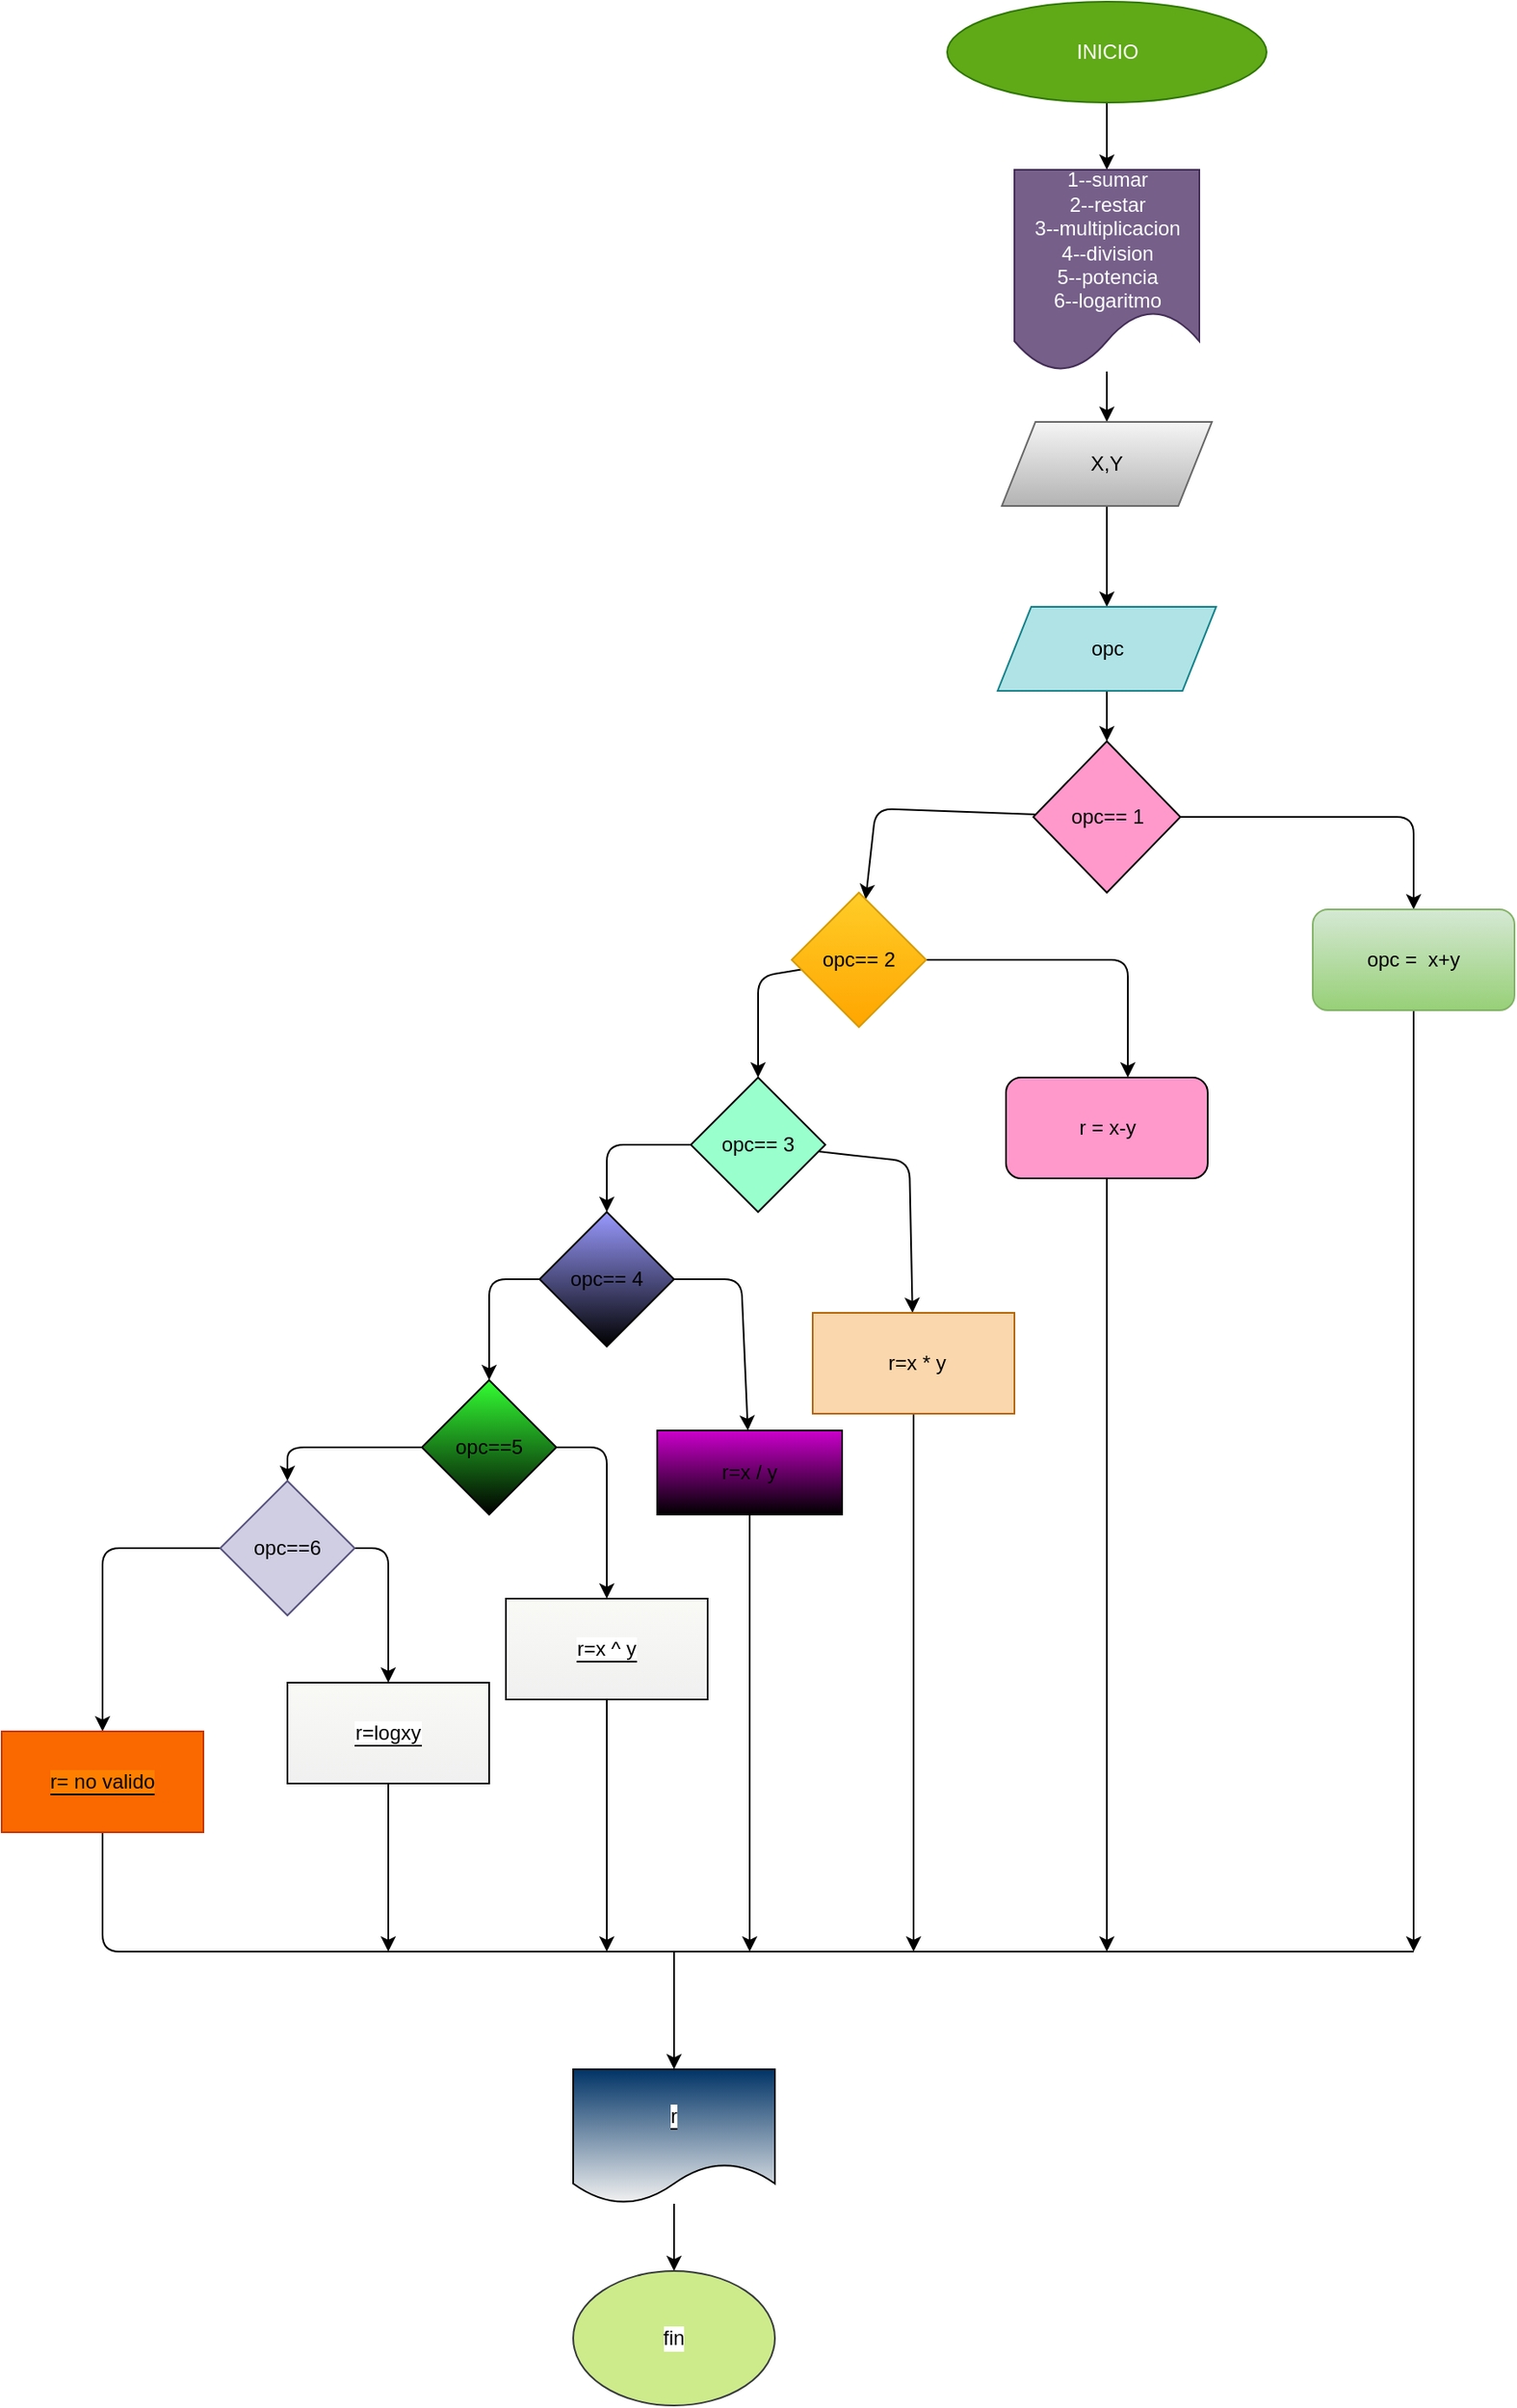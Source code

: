 <mxfile>
    <diagram id="4hVHnFBqN6TVC3SldSlN" name="Página-1">
        <mxGraphModel dx="1351" dy="461" grid="1" gridSize="10" guides="1" tooltips="1" connect="1" arrows="1" fold="1" page="1" pageScale="1" pageWidth="827" pageHeight="1169" math="0" shadow="0">
            <root>
                <mxCell id="0"/>
                <mxCell id="1" parent="0"/>
                <mxCell id="5" style="edgeStyle=none;html=1;" parent="1" source="3" target="4" edge="1">
                    <mxGeometry relative="1" as="geometry"/>
                </mxCell>
                <mxCell id="3" value="INICIO" style="ellipse;whiteSpace=wrap;html=1;fillColor=#60a917;fontColor=#ffffff;strokeColor=#2D7600;" parent="1" vertex="1">
                    <mxGeometry x="342.5" y="80" width="190" height="60" as="geometry"/>
                </mxCell>
                <mxCell id="7" style="edgeStyle=none;html=1;" parent="1" source="4" target="6" edge="1">
                    <mxGeometry relative="1" as="geometry"/>
                </mxCell>
                <mxCell id="4" value="1--sumar&lt;br&gt;2--restar&lt;br&gt;3--multiplicacion&lt;br&gt;4--division&lt;br&gt;5--potencia&lt;br&gt;6--logaritmo" style="shape=document;whiteSpace=wrap;html=1;boundedLbl=1;fillColor=#76608a;fontColor=#ffffff;strokeColor=#432D57;" parent="1" vertex="1">
                    <mxGeometry x="382.5" y="180" width="110" height="120" as="geometry"/>
                </mxCell>
                <mxCell id="10" style="edgeStyle=none;html=1;" parent="1" source="6" target="8" edge="1">
                    <mxGeometry relative="1" as="geometry"/>
                </mxCell>
                <mxCell id="6" value="&lt;font color=&quot;#000000&quot;&gt;X,Y&lt;/font&gt;" style="shape=parallelogram;perimeter=parallelogramPerimeter;whiteSpace=wrap;html=1;fixedSize=1;fillColor=#f5f5f5;strokeColor=#666666;gradientColor=#b3b3b3;" parent="1" vertex="1">
                    <mxGeometry x="375" y="330" width="125" height="50" as="geometry"/>
                </mxCell>
                <mxCell id="12" style="edgeStyle=none;html=1;fontColor=#000000;" parent="1" source="8" target="11" edge="1">
                    <mxGeometry relative="1" as="geometry"/>
                </mxCell>
                <mxCell id="8" value="&lt;font color=&quot;#000000&quot;&gt;opc&lt;/font&gt;" style="shape=parallelogram;perimeter=parallelogramPerimeter;whiteSpace=wrap;html=1;fixedSize=1;fillColor=#b0e3e6;strokeColor=#0e8088;" parent="1" vertex="1">
                    <mxGeometry x="372.5" y="440" width="130" height="50" as="geometry"/>
                </mxCell>
                <mxCell id="14" style="edgeStyle=none;html=1;fontColor=#000000;" parent="1" source="11" target="17" edge="1">
                    <mxGeometry relative="1" as="geometry">
                        <mxPoint x="130" y="610" as="targetPoint"/>
                        <Array as="points">
                            <mxPoint x="300" y="560"/>
                        </Array>
                    </mxGeometry>
                </mxCell>
                <mxCell id="34" style="edgeStyle=none;html=1;fontColor=#000000;entryX=0.5;entryY=0;entryDx=0;entryDy=0;" edge="1" parent="1" source="11" target="16">
                    <mxGeometry relative="1" as="geometry">
                        <mxPoint x="620" y="565" as="targetPoint"/>
                        <Array as="points">
                            <mxPoint x="620" y="565"/>
                        </Array>
                    </mxGeometry>
                </mxCell>
                <mxCell id="11" value="opc== 1" style="rhombus;whiteSpace=wrap;html=1;fontColor=#000000;fillColor=#FF99CC;" parent="1" vertex="1">
                    <mxGeometry x="393.75" y="520" width="87.5" height="90" as="geometry"/>
                </mxCell>
                <mxCell id="69" style="edgeStyle=none;html=1;fontColor=#000000;endArrow=classic;endFill=1;" edge="1" parent="1" source="16">
                    <mxGeometry relative="1" as="geometry">
                        <mxPoint x="620" y="1240" as="targetPoint"/>
                    </mxGeometry>
                </mxCell>
                <mxCell id="16" value="&lt;font color=&quot;#000000&quot;&gt;opc =&amp;nbsp; x+y&lt;/font&gt;" style="rounded=1;whiteSpace=wrap;html=1;fillColor=#d5e8d4;gradientColor=#97d077;strokeColor=#82b366;" parent="1" vertex="1">
                    <mxGeometry x="560" y="620" width="120" height="60" as="geometry"/>
                </mxCell>
                <mxCell id="25" style="edgeStyle=none;html=1;entryX=0.604;entryY=0;entryDx=0;entryDy=0;entryPerimeter=0;" edge="1" parent="1" source="17" target="20">
                    <mxGeometry relative="1" as="geometry">
                        <mxPoint x="450" y="650" as="targetPoint"/>
                        <Array as="points">
                            <mxPoint x="450" y="650"/>
                        </Array>
                    </mxGeometry>
                </mxCell>
                <mxCell id="26" style="edgeStyle=none;html=1;entryX=0.5;entryY=0;entryDx=0;entryDy=0;" edge="1" parent="1" source="17" target="23">
                    <mxGeometry relative="1" as="geometry">
                        <mxPoint x="210" y="650" as="targetPoint"/>
                        <Array as="points">
                            <mxPoint x="230" y="660"/>
                        </Array>
                    </mxGeometry>
                </mxCell>
                <mxCell id="17" value="&lt;font color=&quot;#000000&quot;&gt;opc== 2&lt;/font&gt;" style="rhombus;whiteSpace=wrap;html=1;fillColor=#ffcd28;gradientColor=#ffa500;strokeColor=#d79b00;" parent="1" vertex="1">
                    <mxGeometry x="250" y="610" width="80" height="80" as="geometry"/>
                </mxCell>
                <mxCell id="63" style="edgeStyle=none;html=1;fontColor=#FFFFFF;" edge="1" parent="1" source="20">
                    <mxGeometry relative="1" as="geometry">
                        <mxPoint x="437.5" y="1240" as="targetPoint"/>
                    </mxGeometry>
                </mxCell>
                <mxCell id="20" value="r = x-y" style="rounded=1;whiteSpace=wrap;html=1;fontColor=#000000;fillColor=#FF99CC;" parent="1" vertex="1">
                    <mxGeometry x="377.5" y="720" width="120" height="60" as="geometry"/>
                </mxCell>
                <mxCell id="27" style="edgeStyle=none;html=1;" edge="1" parent="1" source="23" target="28">
                    <mxGeometry relative="1" as="geometry">
                        <mxPoint x="320" y="860" as="targetPoint"/>
                        <Array as="points">
                            <mxPoint x="320" y="770"/>
                        </Array>
                    </mxGeometry>
                </mxCell>
                <mxCell id="30" style="edgeStyle=none;html=1;fontColor=#000000;" edge="1" parent="1" source="23" target="29">
                    <mxGeometry relative="1" as="geometry">
                        <mxPoint x="110" y="760" as="targetPoint"/>
                        <Array as="points">
                            <mxPoint x="140" y="760"/>
                        </Array>
                    </mxGeometry>
                </mxCell>
                <mxCell id="23" value="&lt;font color=&quot;#000000&quot;&gt;opc== 3&lt;/font&gt;" style="rhombus;whiteSpace=wrap;html=1;fillColor=#99FFCC;" parent="1" vertex="1">
                    <mxGeometry x="190" y="720" width="80" height="80" as="geometry"/>
                </mxCell>
                <mxCell id="62" style="edgeStyle=none;html=1;fontColor=#FFFFFF;" edge="1" parent="1" source="28">
                    <mxGeometry relative="1" as="geometry">
                        <mxPoint x="322.5" y="1240" as="targetPoint"/>
                    </mxGeometry>
                </mxCell>
                <mxCell id="28" value="&lt;font color=&quot;#000000&quot;&gt;&amp;nbsp;r=x * y&lt;/font&gt;" style="rounded=0;whiteSpace=wrap;html=1;fillColor=#fad7ac;strokeColor=#b46504;" vertex="1" parent="1">
                    <mxGeometry x="262.5" y="860" width="120" height="60" as="geometry"/>
                </mxCell>
                <mxCell id="31" style="edgeStyle=none;html=1;fontColor=#FFFFFF;" edge="1" parent="1" source="29" target="32">
                    <mxGeometry relative="1" as="geometry">
                        <mxPoint x="230" y="940" as="targetPoint"/>
                        <Array as="points">
                            <mxPoint x="220" y="840"/>
                        </Array>
                    </mxGeometry>
                </mxCell>
                <mxCell id="37" style="edgeStyle=none;html=1;fontColor=#000000;entryX=0.5;entryY=0;entryDx=0;entryDy=0;" edge="1" parent="1" source="29" target="36">
                    <mxGeometry relative="1" as="geometry">
                        <mxPoint x="50" y="840" as="targetPoint"/>
                        <Array as="points">
                            <mxPoint x="70" y="840"/>
                        </Array>
                    </mxGeometry>
                </mxCell>
                <mxCell id="29" value="opc== 4" style="rhombus;whiteSpace=wrap;html=1;fontColor=#000000;gradientColor=default;fillColor=#9999FF;" vertex="1" parent="1">
                    <mxGeometry x="100" y="800" width="80" height="80" as="geometry"/>
                </mxCell>
                <mxCell id="61" style="edgeStyle=none;html=1;fontColor=#FFFFFF;" edge="1" parent="1" source="32">
                    <mxGeometry relative="1" as="geometry">
                        <mxPoint x="225" y="1240" as="targetPoint"/>
                    </mxGeometry>
                </mxCell>
                <mxCell id="32" value="&lt;font color=&quot;#000000&quot;&gt;r=x / y&lt;/font&gt;" style="rounded=0;whiteSpace=wrap;html=1;fontColor=#FFFFFF;fillColor=#CC00CC;gradientColor=default;" vertex="1" parent="1">
                    <mxGeometry x="170" y="930" width="110" height="50" as="geometry"/>
                </mxCell>
                <mxCell id="38" style="edgeStyle=none;html=1;fontColor=#000000;" edge="1" parent="1" source="36" target="42">
                    <mxGeometry relative="1" as="geometry">
                        <mxPoint x="140.04" y="1021.98" as="targetPoint"/>
                        <Array as="points">
                            <mxPoint x="140" y="940"/>
                        </Array>
                    </mxGeometry>
                </mxCell>
                <mxCell id="39" style="edgeStyle=none;html=1;fontColor=#000000;entryX=0.5;entryY=0;entryDx=0;entryDy=0;" edge="1" parent="1" source="36" target="40">
                    <mxGeometry relative="1" as="geometry">
                        <mxPoint x="-60" y="940" as="targetPoint"/>
                        <Array as="points">
                            <mxPoint x="-50" y="940"/>
                        </Array>
                    </mxGeometry>
                </mxCell>
                <mxCell id="36" value="opc==5" style="rhombus;whiteSpace=wrap;html=1;fontColor=#000000;fillColor=#33FF33;gradientColor=default;" vertex="1" parent="1">
                    <mxGeometry x="30" y="900" width="80" height="80" as="geometry"/>
                </mxCell>
                <mxCell id="44" style="edgeStyle=none;html=1;fontColor=#000000;" edge="1" parent="1" source="40" target="52">
                    <mxGeometry relative="1" as="geometry">
                        <mxPoint x="10" y="1060" as="targetPoint"/>
                        <Array as="points">
                            <mxPoint x="10" y="1000"/>
                        </Array>
                    </mxGeometry>
                </mxCell>
                <mxCell id="55" style="edgeStyle=none;html=1;fontColor=#FFFFFF;" edge="1" parent="1" source="40" target="58">
                    <mxGeometry relative="1" as="geometry">
                        <mxPoint x="-160" y="1110" as="targetPoint"/>
                        <Array as="points">
                            <mxPoint x="-160" y="1000"/>
                        </Array>
                    </mxGeometry>
                </mxCell>
                <mxCell id="40" value="&lt;font color=&quot;#000000&quot;&gt;opc==6&lt;/font&gt;" style="rhombus;whiteSpace=wrap;html=1;fillColor=#d0cee2;strokeColor=#56517e;" vertex="1" parent="1">
                    <mxGeometry x="-90" y="960" width="80" height="80" as="geometry"/>
                </mxCell>
                <mxCell id="60" style="edgeStyle=none;html=1;fontColor=#FFFFFF;" edge="1" parent="1" source="42">
                    <mxGeometry relative="1" as="geometry">
                        <mxPoint x="140" y="1240" as="targetPoint"/>
                    </mxGeometry>
                </mxCell>
                <mxCell id="42" value="&lt;span style=&quot;background-color: rgb(255, 255, 255);&quot;&gt;r=x ^ y&lt;/span&gt;" style="rounded=0;whiteSpace=wrap;html=1;labelBackgroundColor=#000000;fontColor=#000000;fillColor=#f9f9f6;gradientColor=#F0F0F0;align=center;" vertex="1" parent="1">
                    <mxGeometry x="80" y="1030" width="120" height="60" as="geometry"/>
                </mxCell>
                <mxCell id="54" style="edgeStyle=none;html=1;fontColor=#FFFFFF;" edge="1" parent="1" source="52">
                    <mxGeometry relative="1" as="geometry">
                        <mxPoint x="10" y="1240" as="targetPoint"/>
                    </mxGeometry>
                </mxCell>
                <mxCell id="52" value="&lt;span style=&quot;background-color: rgb(255, 255, 255);&quot;&gt;r=logxy&lt;/span&gt;" style="rounded=0;whiteSpace=wrap;html=1;labelBackgroundColor=#000000;fontColor=#000000;fillColor=#f9f9f6;gradientColor=#F0F0F0;align=center;" vertex="1" parent="1">
                    <mxGeometry x="-50" y="1080" width="120" height="60" as="geometry"/>
                </mxCell>
                <mxCell id="59" style="edgeStyle=none;html=1;fontColor=#FFFFFF;exitX=0.5;exitY=1;exitDx=0;exitDy=0;endArrow=none;endFill=0;" edge="1" parent="1" source="58">
                    <mxGeometry relative="1" as="geometry">
                        <mxPoint x="620" y="1240" as="targetPoint"/>
                        <Array as="points">
                            <mxPoint x="-160" y="1240"/>
                        </Array>
                    </mxGeometry>
                </mxCell>
                <mxCell id="58" value="&lt;span style=&quot;background-color: rgb(255, 128, 0);&quot;&gt;r= no valido&lt;/span&gt;" style="rounded=0;whiteSpace=wrap;html=1;labelBackgroundColor=#000000;fontColor=#000000;fillColor=#fa6800;align=center;strokeColor=#C73500;" vertex="1" parent="1">
                    <mxGeometry x="-220" y="1109" width="120" height="60" as="geometry"/>
                </mxCell>
                <mxCell id="66" style="edgeStyle=none;html=1;fontColor=#FFFFFF;endArrow=classic;endFill=1;entryX=0.5;entryY=0;entryDx=0;entryDy=0;" edge="1" parent="1" target="65">
                    <mxGeometry relative="1" as="geometry">
                        <mxPoint x="80" y="1290" as="targetPoint"/>
                        <mxPoint x="180" y="1240" as="sourcePoint"/>
                    </mxGeometry>
                </mxCell>
                <mxCell id="68" style="edgeStyle=none;html=1;fontColor=#000000;endArrow=classic;endFill=1;" edge="1" parent="1" source="65" target="67">
                    <mxGeometry relative="1" as="geometry"/>
                </mxCell>
                <mxCell id="65" value="&lt;font style=&quot;background-color: rgb(255, 255, 255);&quot;&gt;r&lt;/font&gt;" style="shape=document;whiteSpace=wrap;html=1;boundedLbl=1;labelBackgroundColor=#000000;fontColor=#000000;fillColor=#003366;gradientColor=#F0F0F0;" vertex="1" parent="1">
                    <mxGeometry x="120" y="1310" width="120" height="80" as="geometry"/>
                </mxCell>
                <mxCell id="67" value="&lt;font color=&quot;#000000&quot;&gt;fin&lt;/font&gt;" style="ellipse;whiteSpace=wrap;html=1;labelBackgroundColor=#FFFFFF;fillColor=#cdeb8b;strokeColor=#36393d;" vertex="1" parent="1">
                    <mxGeometry x="120" y="1430" width="120" height="80" as="geometry"/>
                </mxCell>
            </root>
        </mxGraphModel>
    </diagram>
</mxfile>